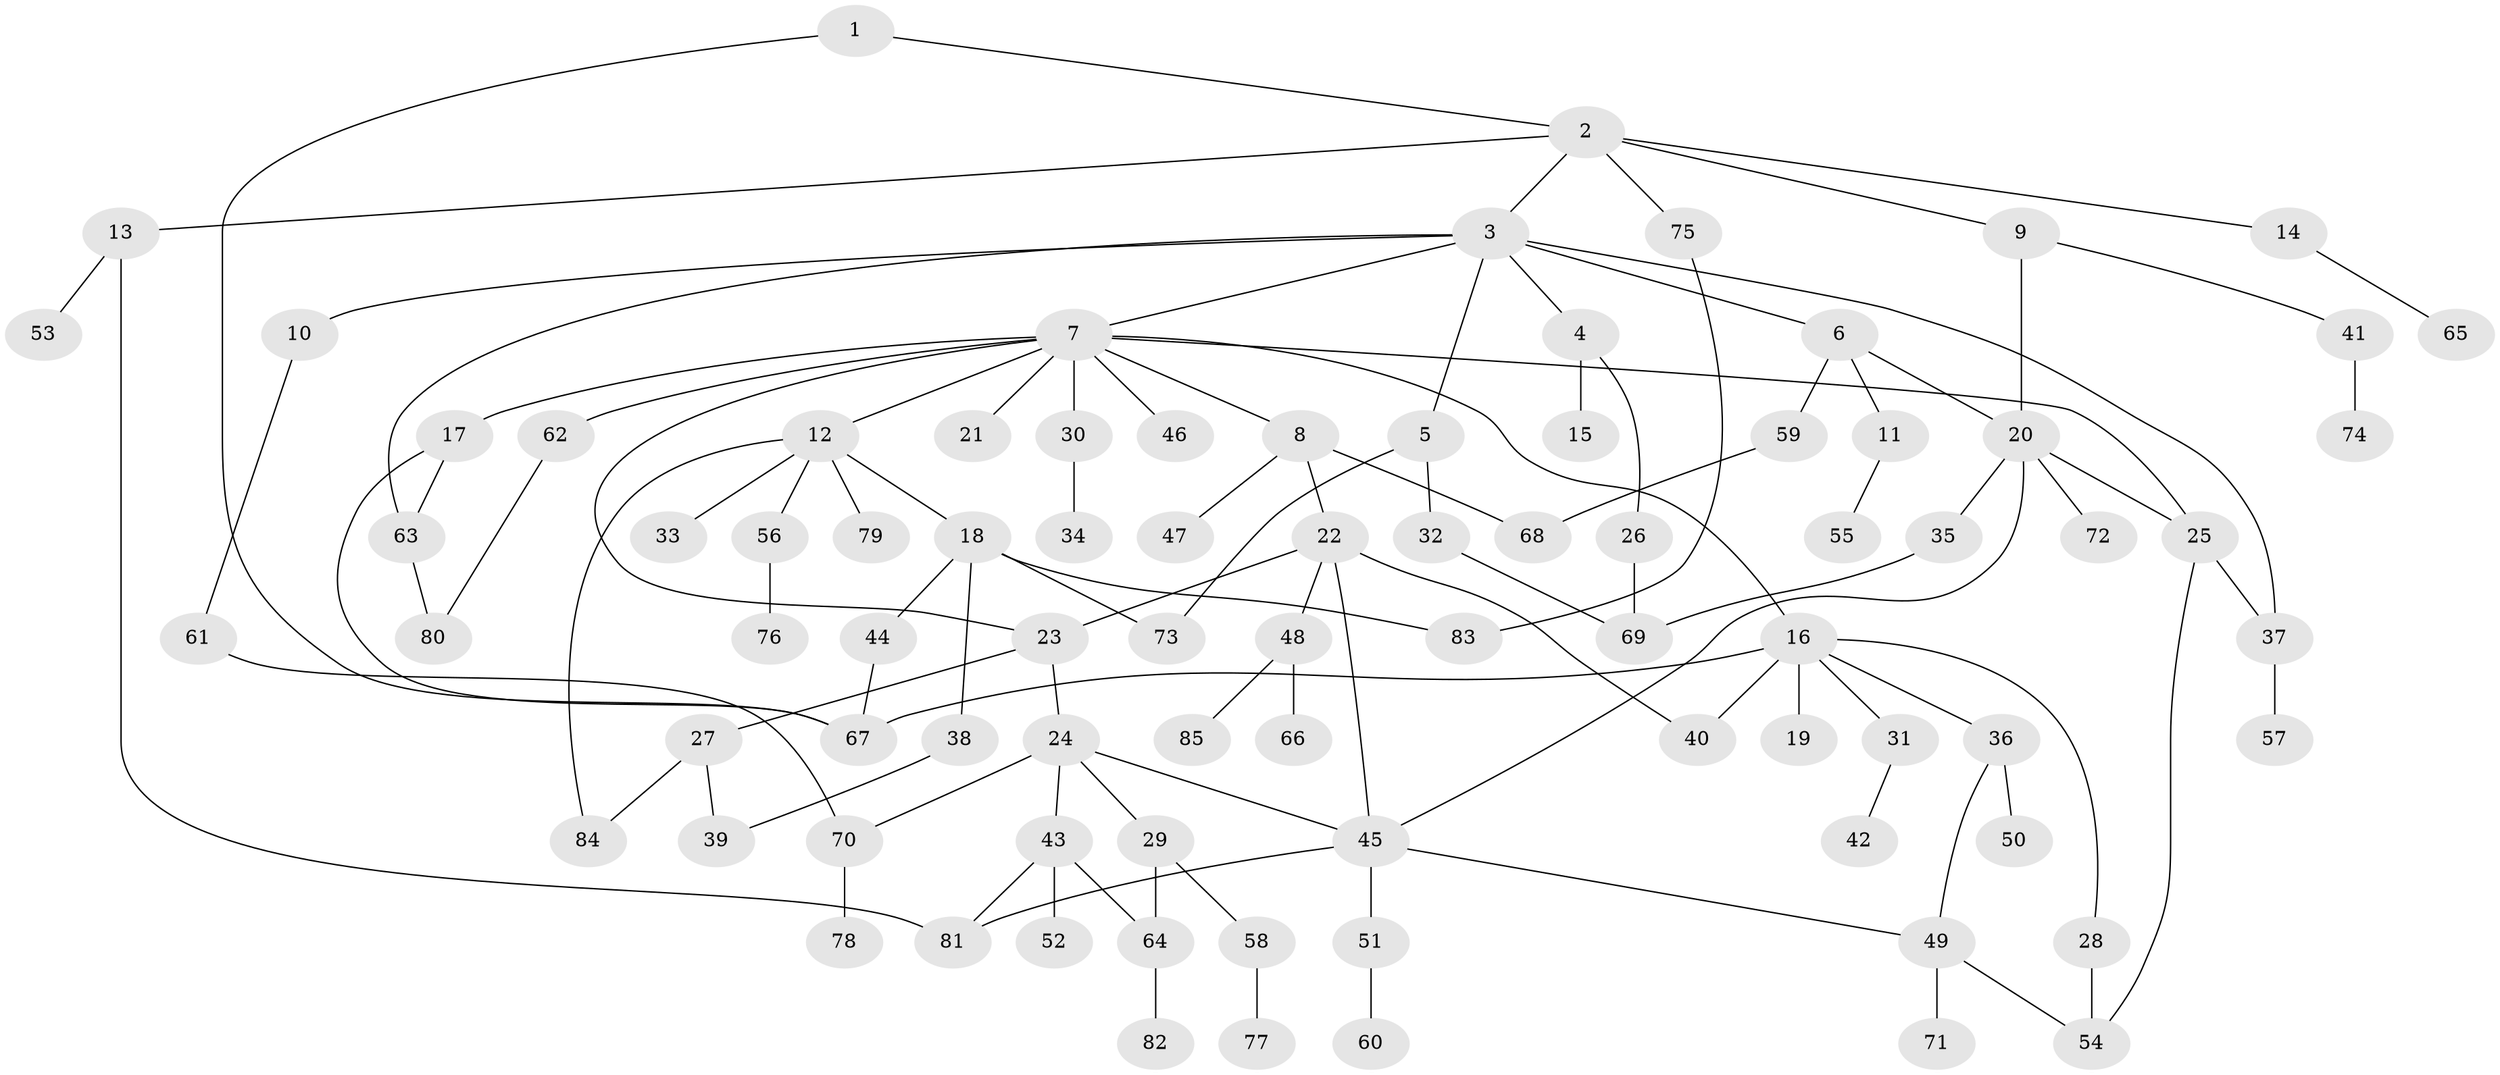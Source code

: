 // coarse degree distribution, {6: 0.047619047619047616, 12: 0.023809523809523808, 16: 0.023809523809523808, 7: 0.023809523809523808, 2: 0.14285714285714285, 5: 0.07142857142857142, 3: 0.19047619047619047, 1: 0.4523809523809524, 9: 0.023809523809523808}
// Generated by graph-tools (version 1.1) at 2025/17/03/04/25 18:17:04]
// undirected, 85 vertices, 110 edges
graph export_dot {
graph [start="1"]
  node [color=gray90,style=filled];
  1;
  2;
  3;
  4;
  5;
  6;
  7;
  8;
  9;
  10;
  11;
  12;
  13;
  14;
  15;
  16;
  17;
  18;
  19;
  20;
  21;
  22;
  23;
  24;
  25;
  26;
  27;
  28;
  29;
  30;
  31;
  32;
  33;
  34;
  35;
  36;
  37;
  38;
  39;
  40;
  41;
  42;
  43;
  44;
  45;
  46;
  47;
  48;
  49;
  50;
  51;
  52;
  53;
  54;
  55;
  56;
  57;
  58;
  59;
  60;
  61;
  62;
  63;
  64;
  65;
  66;
  67;
  68;
  69;
  70;
  71;
  72;
  73;
  74;
  75;
  76;
  77;
  78;
  79;
  80;
  81;
  82;
  83;
  84;
  85;
  1 -- 2;
  1 -- 67;
  2 -- 3;
  2 -- 9;
  2 -- 13;
  2 -- 14;
  2 -- 75;
  3 -- 4;
  3 -- 5;
  3 -- 6;
  3 -- 7;
  3 -- 10;
  3 -- 37;
  3 -- 63;
  4 -- 15;
  4 -- 26;
  5 -- 32;
  5 -- 73;
  6 -- 11;
  6 -- 59;
  6 -- 20;
  7 -- 8;
  7 -- 12;
  7 -- 16;
  7 -- 17;
  7 -- 21;
  7 -- 23;
  7 -- 30;
  7 -- 46;
  7 -- 62;
  7 -- 25;
  8 -- 22;
  8 -- 47;
  8 -- 68;
  9 -- 20;
  9 -- 41;
  10 -- 61;
  11 -- 55;
  12 -- 18;
  12 -- 33;
  12 -- 56;
  12 -- 79;
  12 -- 84;
  13 -- 53;
  13 -- 81;
  14 -- 65;
  16 -- 19;
  16 -- 28;
  16 -- 31;
  16 -- 36;
  16 -- 40;
  16 -- 67;
  17 -- 63;
  17 -- 67;
  18 -- 38;
  18 -- 44;
  18 -- 83;
  18 -- 73;
  20 -- 25;
  20 -- 35;
  20 -- 45;
  20 -- 72;
  22 -- 40;
  22 -- 48;
  22 -- 23;
  22 -- 45;
  23 -- 24;
  23 -- 27;
  24 -- 29;
  24 -- 43;
  24 -- 45;
  24 -- 70;
  25 -- 54;
  25 -- 37;
  26 -- 69;
  27 -- 84;
  27 -- 39;
  28 -- 54;
  29 -- 58;
  29 -- 64;
  30 -- 34;
  31 -- 42;
  32 -- 69;
  35 -- 69;
  36 -- 49;
  36 -- 50;
  37 -- 57;
  38 -- 39;
  41 -- 74;
  43 -- 52;
  43 -- 81;
  43 -- 64;
  44 -- 67;
  45 -- 51;
  45 -- 81;
  45 -- 49;
  48 -- 66;
  48 -- 85;
  49 -- 71;
  49 -- 54;
  51 -- 60;
  56 -- 76;
  58 -- 77;
  59 -- 68;
  61 -- 70;
  62 -- 80;
  63 -- 80;
  64 -- 82;
  70 -- 78;
  75 -- 83;
}
